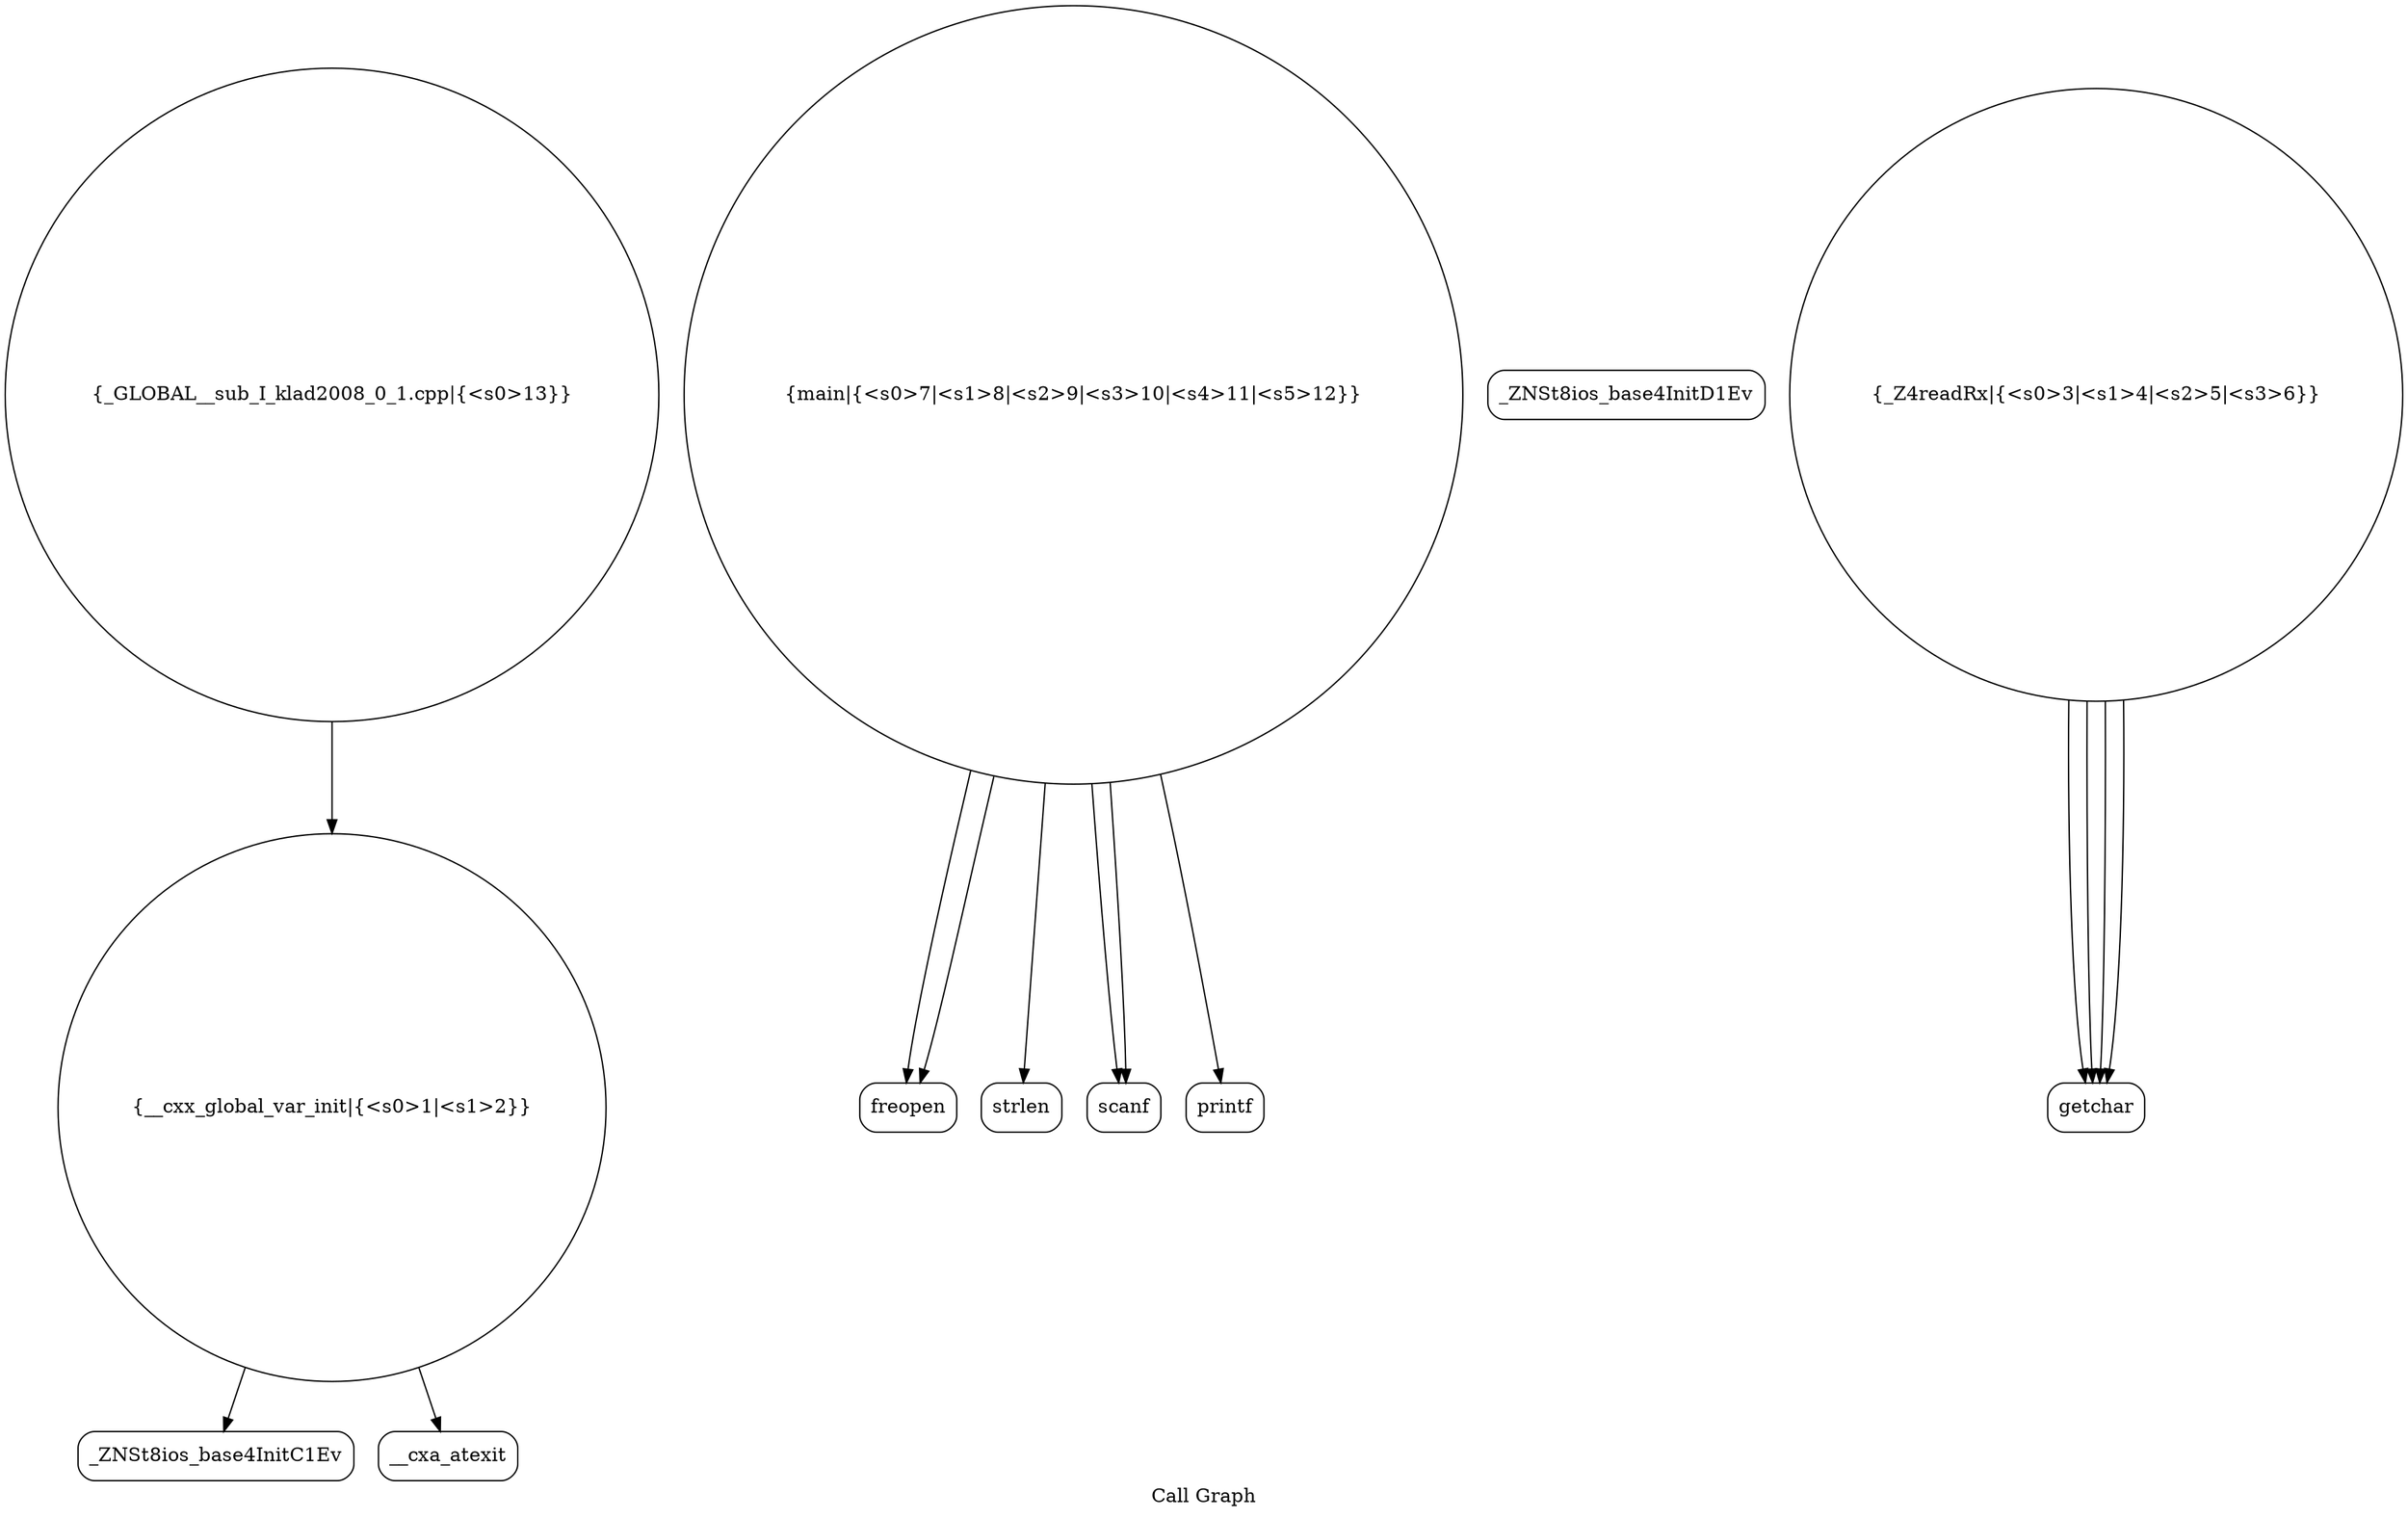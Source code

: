 digraph "Call Graph" {
	label="Call Graph";

	Node0x55bc95afabc0 [shape=record,shape=circle,label="{__cxx_global_var_init|{<s0>1|<s1>2}}"];
	Node0x55bc95afabc0:s0 -> Node0x55bc95afb050[color=black];
	Node0x55bc95afabc0:s1 -> Node0x55bc95afb150[color=black];
	Node0x55bc95afb350 [shape=record,shape=Mrecord,label="{freopen}"];
	Node0x55bc95afb0d0 [shape=record,shape=Mrecord,label="{_ZNSt8ios_base4InitD1Ev}"];
	Node0x55bc95afb450 [shape=record,shape=Mrecord,label="{strlen}"];
	Node0x55bc95afb1d0 [shape=record,shape=circle,label="{_Z4readRx|{<s0>3|<s1>4|<s2>5|<s3>6}}"];
	Node0x55bc95afb1d0:s0 -> Node0x55bc95afb250[color=black];
	Node0x55bc95afb1d0:s1 -> Node0x55bc95afb250[color=black];
	Node0x55bc95afb1d0:s2 -> Node0x55bc95afb250[color=black];
	Node0x55bc95afb1d0:s3 -> Node0x55bc95afb250[color=black];
	Node0x55bc95afb550 [shape=record,shape=circle,label="{_GLOBAL__sub_I_klad2008_0_1.cpp|{<s0>13}}"];
	Node0x55bc95afb550:s0 -> Node0x55bc95afabc0[color=black];
	Node0x55bc95afb2d0 [shape=record,shape=circle,label="{main|{<s0>7|<s1>8|<s2>9|<s3>10|<s4>11|<s5>12}}"];
	Node0x55bc95afb2d0:s0 -> Node0x55bc95afb350[color=black];
	Node0x55bc95afb2d0:s1 -> Node0x55bc95afb350[color=black];
	Node0x55bc95afb2d0:s2 -> Node0x55bc95afb3d0[color=black];
	Node0x55bc95afb2d0:s3 -> Node0x55bc95afb3d0[color=black];
	Node0x55bc95afb2d0:s4 -> Node0x55bc95afb450[color=black];
	Node0x55bc95afb2d0:s5 -> Node0x55bc95afb4d0[color=black];
	Node0x55bc95afb050 [shape=record,shape=Mrecord,label="{_ZNSt8ios_base4InitC1Ev}"];
	Node0x55bc95afb3d0 [shape=record,shape=Mrecord,label="{scanf}"];
	Node0x55bc95afb150 [shape=record,shape=Mrecord,label="{__cxa_atexit}"];
	Node0x55bc95afb4d0 [shape=record,shape=Mrecord,label="{printf}"];
	Node0x55bc95afb250 [shape=record,shape=Mrecord,label="{getchar}"];
}
